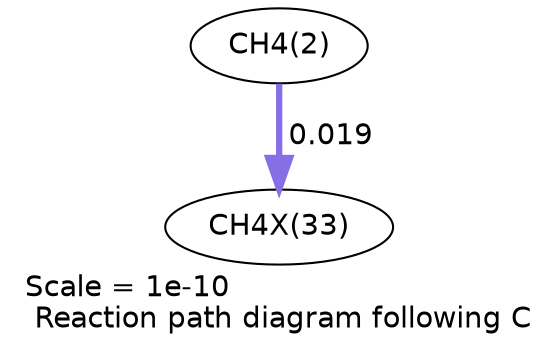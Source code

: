 digraph reaction_paths {
center=1;
s4 -> s38[fontname="Helvetica", penwidth=3.01, arrowsize=1.5, color="0.7, 0.519, 0.9"
, label=" 0.019"];
s4 [ fontname="Helvetica", label="CH4(2)"];
s38 [ fontname="Helvetica", label="CH4X(33)"];
 label = "Scale = 1e-10\l Reaction path diagram following C";
 fontname = "Helvetica";
}
